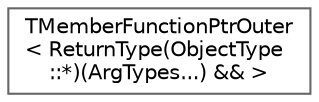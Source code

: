 digraph "Graphical Class Hierarchy"
{
 // INTERACTIVE_SVG=YES
 // LATEX_PDF_SIZE
  bgcolor="transparent";
  edge [fontname=Helvetica,fontsize=10,labelfontname=Helvetica,labelfontsize=10];
  node [fontname=Helvetica,fontsize=10,shape=box,height=0.2,width=0.4];
  rankdir="LR";
  Node0 [id="Node000000",label="TMemberFunctionPtrOuter\l\< ReturnType(ObjectType\l::*)(ArgTypes...) && \>",height=0.2,width=0.4,color="grey40", fillcolor="white", style="filled",URL="$d0/d8d/structTMemberFunctionPtrOuter_3_01ReturnType_07ObjectType_1_1_5_08_07ArgTypes_8_8_8_08_01_6_6_01_4.html",tooltip=" "];
}
